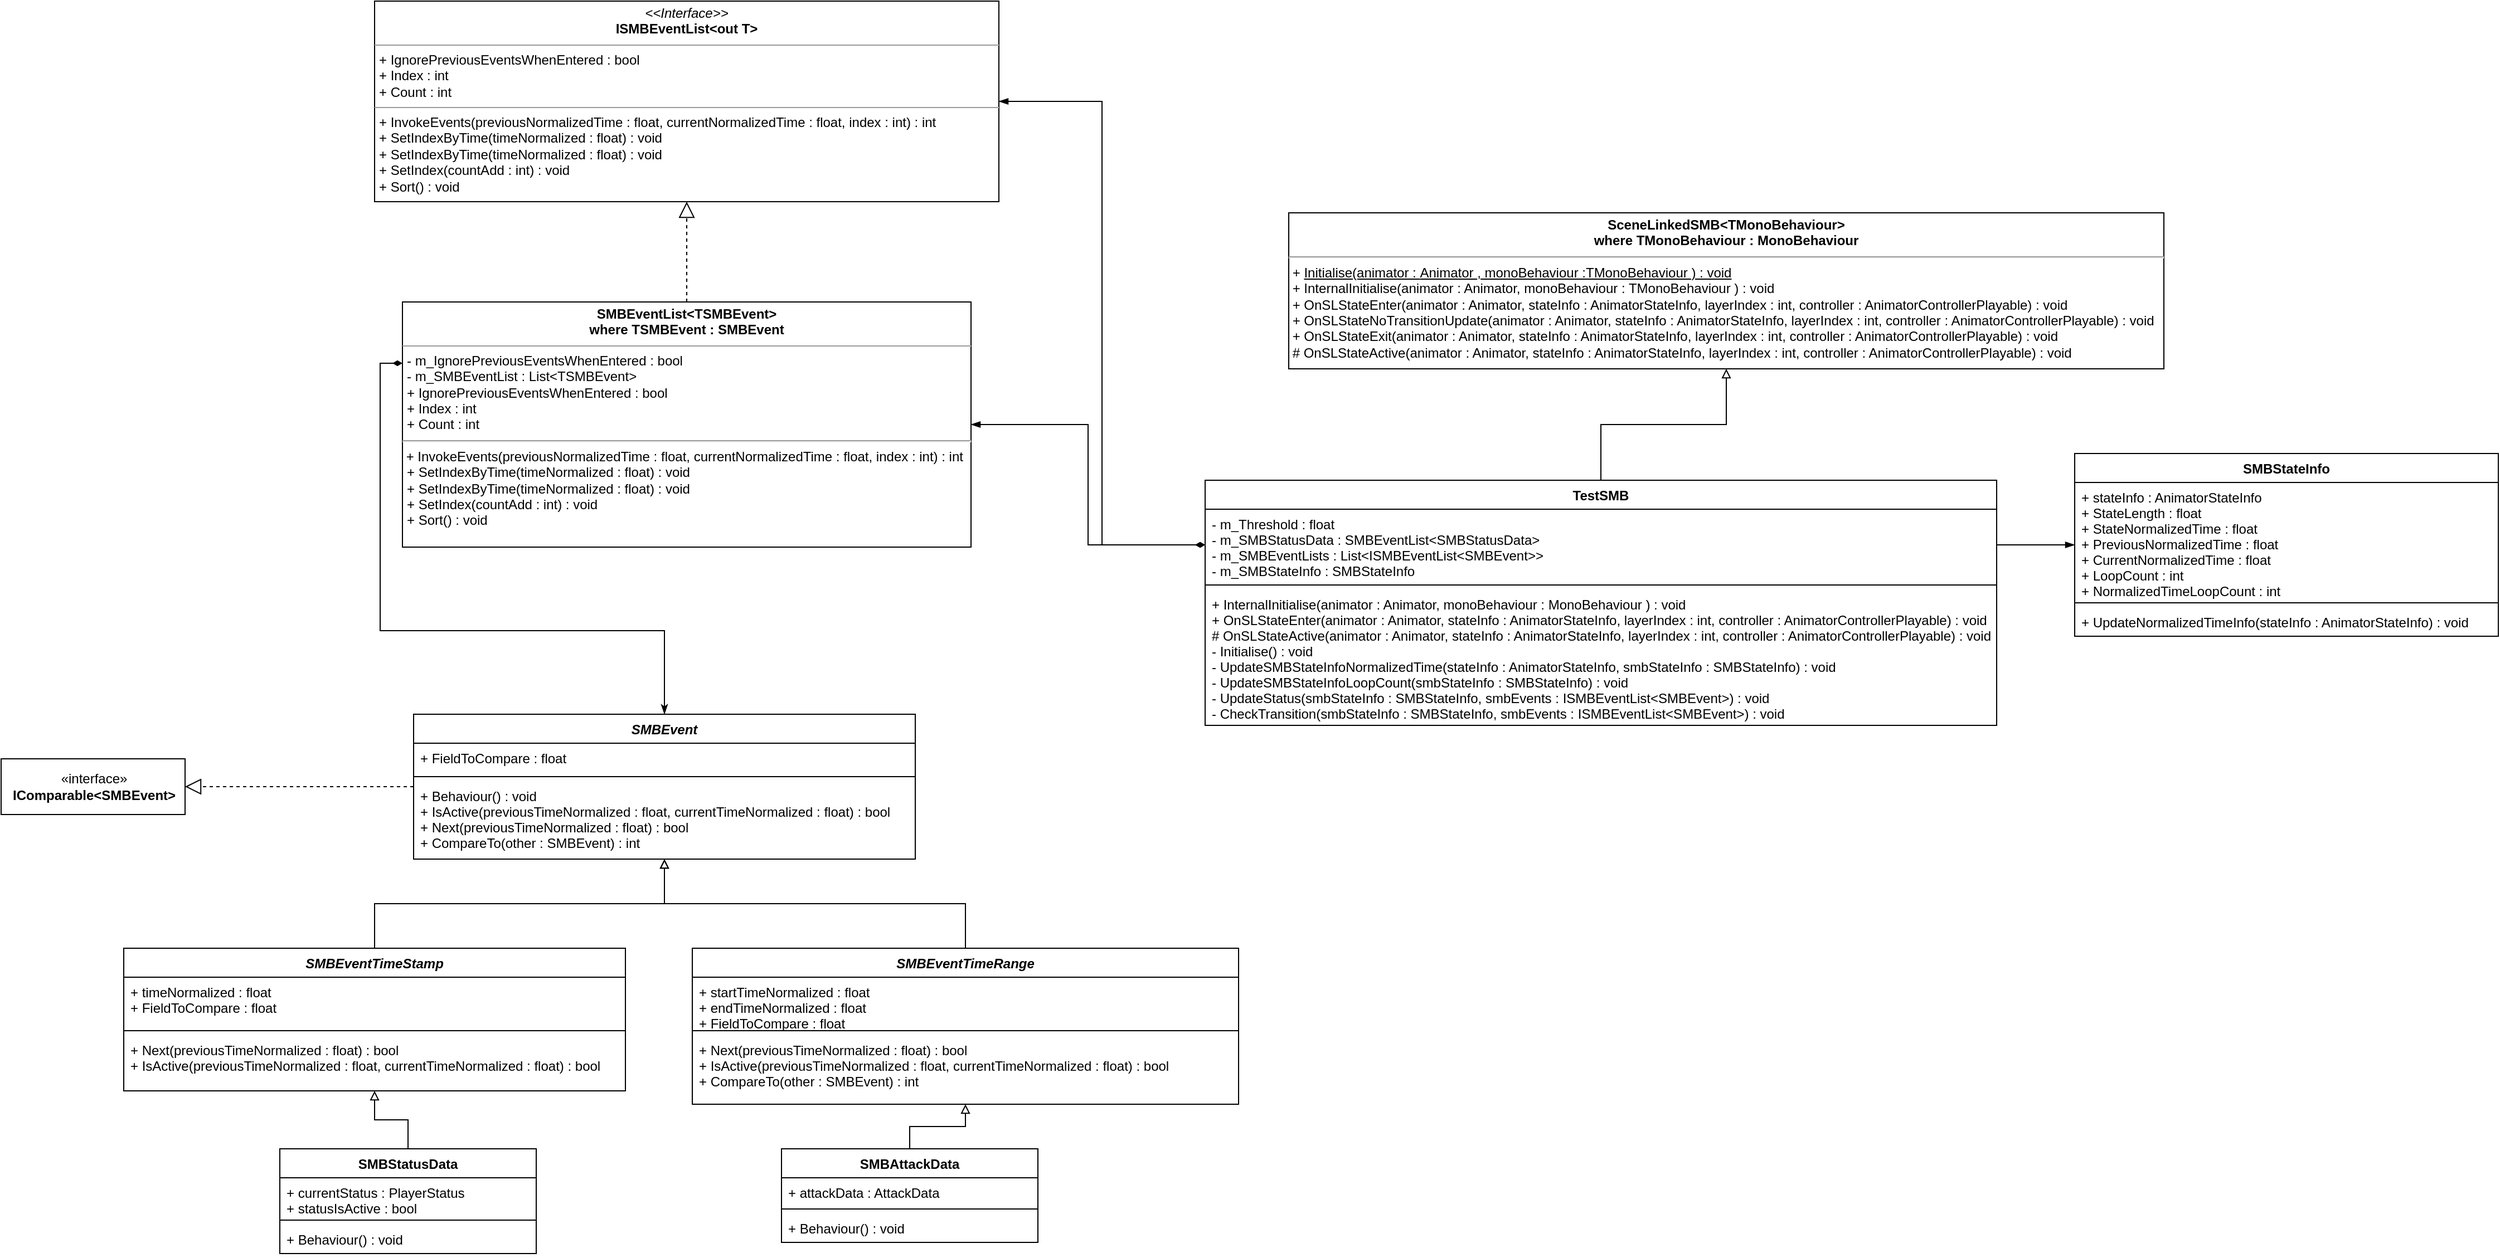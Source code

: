<mxfile version="15.5.4" type="github">
  <diagram id="UGXwwOR7XBjbqTQQeprM" name="Page-1">
    <mxGraphModel dx="2370" dy="2492" grid="1" gridSize="10" guides="1" tooltips="1" connect="1" arrows="1" fold="1" page="1" pageScale="1" pageWidth="827" pageHeight="1169" math="0" shadow="0">
      <root>
        <mxCell id="0" />
        <mxCell id="1" parent="0" />
        <mxCell id="7bM-O9ymrw9waFSdhQPe-2" value="&lt;p style=&quot;margin: 0px ; margin-top: 4px ; text-align: center&quot;&gt;&lt;i&gt;&amp;lt;&amp;lt;Interface&amp;gt;&amp;gt;&lt;/i&gt;&lt;br&gt;&lt;b&gt;ISMBEventList&amp;lt;out T&amp;gt;&lt;/b&gt;&lt;br&gt;&lt;/p&gt;&lt;hr size=&quot;1&quot;&gt;&lt;p style=&quot;margin: 0px ; margin-left: 4px&quot;&gt;+ IgnorePreviousEventsWhenEntered : bool&lt;br&gt;+ Index : int&lt;/p&gt;&lt;p style=&quot;margin: 0px ; margin-left: 4px&quot;&gt;+ Count : int&lt;/p&gt;&lt;hr size=&quot;1&quot;&gt;&lt;p style=&quot;margin: 0px ; margin-left: 4px&quot;&gt;+ InvokeEvents(previousNormalizedTime : float, currentNormalizedTime : float, index : int) : int&lt;br&gt;+ SetIndexByTime(timeNormalized : float&lt;span&gt;) : void&lt;/span&gt;&lt;/p&gt;&lt;p style=&quot;margin: 0px ; margin-left: 4px&quot;&gt;&lt;span&gt;+&amp;nbsp;&lt;/span&gt;&lt;span&gt;SetIndexByTime(timeNormalized : float) : void&lt;/span&gt;&lt;/p&gt;&lt;p style=&quot;margin: 0px ; margin-left: 4px&quot;&gt;&lt;span&gt;+ SetIndex(countAdd : int) : void&lt;/span&gt;&lt;/p&gt;&lt;p style=&quot;margin: 0px 0px 0px 4px&quot;&gt;+ Sort() : void&lt;/p&gt;" style="verticalAlign=top;align=left;overflow=fill;fontSize=12;fontFamily=Helvetica;html=1;fillColor=default;gradientColor=none;direction=west;" vertex="1" parent="1">
          <mxGeometry x="1015" y="-500" width="560" height="180" as="geometry" />
        </mxCell>
        <mxCell id="7bM-O9ymrw9waFSdhQPe-104" style="edgeStyle=orthogonalEdgeStyle;rounded=0;orthogonalLoop=1;jettySize=auto;html=1;exitX=0;exitY=0.25;exitDx=0;exitDy=0;startArrow=diamondThin;startFill=1;endArrow=classicThin;endFill=1;" edge="1" parent="1" source="7bM-O9ymrw9waFSdhQPe-7" target="7bM-O9ymrw9waFSdhQPe-11">
          <mxGeometry relative="1" as="geometry" />
        </mxCell>
        <mxCell id="7bM-O9ymrw9waFSdhQPe-7" value="&lt;p style=&quot;margin: 0px ; margin-top: 4px ; text-align: center&quot;&gt;&lt;b&gt;SMBEventList&amp;lt;&lt;/b&gt;&lt;b&gt;TSMBEvent&amp;gt;&lt;/b&gt;&lt;/p&gt;&lt;div style=&quot;text-align: center&quot;&gt;&lt;span&gt;&lt;b&gt;where TSMBEvent : SMBEvent&lt;/b&gt;&lt;/span&gt;&lt;/div&gt;&lt;hr size=&quot;1&quot;&gt;&lt;p style=&quot;margin: 0px ; margin-left: 4px&quot;&gt;&lt;/p&gt;&lt;p style=&quot;margin: 0px 0px 0px 4px&quot;&gt;- m_IgnorePreviousEventsWhenEntered : bool&lt;/p&gt;&lt;p style=&quot;margin: 0px 0px 0px 4px&quot;&gt;- m_SMBEventList : List&amp;lt;TSMBEvent&amp;gt;&lt;/p&gt;&lt;p style=&quot;margin: 0px 0px 0px 4px&quot;&gt;+ IgnorePreviousEventsWhenEntered : bool&lt;br&gt;+ Index : int&lt;/p&gt;&lt;p style=&quot;margin: 0px 0px 0px 4px&quot;&gt;+ Count : int&lt;/p&gt;&lt;hr&gt;&lt;span&gt;&amp;nbsp;+ InvokeEvents(previousNormalizedTime : float, currentNormalizedTime : float, index : int) : int&lt;/span&gt;&lt;p style=&quot;margin: 0px 0px 0px 4px&quot;&gt;+ SetIndexByTime(timeNormalized : float) : void&lt;/p&gt;&lt;p style=&quot;margin: 0px 0px 0px 4px&quot;&gt;+&amp;nbsp;SetIndexByTime(timeNormalized : float) : void&lt;/p&gt;&lt;p style=&quot;margin: 0px 0px 0px 4px&quot;&gt;+ SetIndex(countAdd : int) : void&lt;/p&gt;&lt;p style=&quot;margin: 0px 0px 0px 4px&quot;&gt;+ Sort() : void&lt;/p&gt;" style="verticalAlign=top;align=left;overflow=fill;fontSize=12;fontFamily=Helvetica;html=1;fillColor=default;gradientColor=none;" vertex="1" parent="1">
          <mxGeometry x="1040" y="-230" width="510" height="220" as="geometry" />
        </mxCell>
        <mxCell id="7bM-O9ymrw9waFSdhQPe-11" value="SMBEvent&#xa;" style="swimlane;fontStyle=3;align=center;verticalAlign=top;childLayout=stackLayout;horizontal=1;startSize=26;horizontalStack=0;resizeParent=1;resizeParentMax=0;resizeLast=0;collapsible=1;marginBottom=0;fillColor=default;gradientColor=none;" vertex="1" parent="1">
          <mxGeometry x="1050" y="140" width="450" height="130" as="geometry" />
        </mxCell>
        <mxCell id="7bM-O9ymrw9waFSdhQPe-12" value="+ FieldToCompare : float" style="text;strokeColor=none;fillColor=none;align=left;verticalAlign=top;spacingLeft=4;spacingRight=4;overflow=hidden;rotatable=0;points=[[0,0.5],[1,0.5]];portConstraint=eastwest;" vertex="1" parent="7bM-O9ymrw9waFSdhQPe-11">
          <mxGeometry y="26" width="450" height="26" as="geometry" />
        </mxCell>
        <mxCell id="7bM-O9ymrw9waFSdhQPe-13" value="" style="line;strokeWidth=1;fillColor=none;align=left;verticalAlign=middle;spacingTop=-1;spacingLeft=3;spacingRight=3;rotatable=0;labelPosition=right;points=[];portConstraint=eastwest;" vertex="1" parent="7bM-O9ymrw9waFSdhQPe-11">
          <mxGeometry y="52" width="450" height="8" as="geometry" />
        </mxCell>
        <object label="+ Behaviour() : void&#xa;+ IsActive(previousTimeNormalized : float, currentTimeNormalized : float) : bool&#xa;+ Next(previousTimeNormalized : float) : bool&#xa;+ CompareTo(other : SMBEvent) : int" id="7bM-O9ymrw9waFSdhQPe-14">
          <mxCell style="text;strokeColor=none;fillColor=none;align=left;verticalAlign=top;spacingLeft=4;spacingRight=4;overflow=hidden;rotatable=0;points=[[0,0.5],[1,0.5]];portConstraint=eastwest;" vertex="1" parent="7bM-O9ymrw9waFSdhQPe-11">
            <mxGeometry y="60" width="450" height="70" as="geometry" />
          </mxCell>
        </object>
        <mxCell id="7bM-O9ymrw9waFSdhQPe-15" value="«interface»&lt;br&gt;&lt;b&gt;IComparable&amp;lt;SMBEvent&amp;gt;&lt;/b&gt;" style="html=1;fillColor=default;gradientColor=none;" vertex="1" parent="1">
          <mxGeometry x="680" y="180" width="165" height="50" as="geometry" />
        </mxCell>
        <mxCell id="7bM-O9ymrw9waFSdhQPe-17" value="" style="endArrow=block;dashed=1;endFill=0;endSize=12;html=1;rounded=0;" edge="1" parent="1" source="7bM-O9ymrw9waFSdhQPe-11" target="7bM-O9ymrw9waFSdhQPe-15">
          <mxGeometry width="160" relative="1" as="geometry">
            <mxPoint x="570" y="490" as="sourcePoint" />
            <mxPoint x="730" y="490" as="targetPoint" />
          </mxGeometry>
        </mxCell>
        <mxCell id="7bM-O9ymrw9waFSdhQPe-31" style="edgeStyle=orthogonalEdgeStyle;rounded=0;orthogonalLoop=1;jettySize=auto;html=1;exitX=0.5;exitY=0;exitDx=0;exitDy=0;endArrow=block;endFill=0;" edge="1" parent="1" source="7bM-O9ymrw9waFSdhQPe-21" target="7bM-O9ymrw9waFSdhQPe-11">
          <mxGeometry relative="1" as="geometry" />
        </mxCell>
        <mxCell id="7bM-O9ymrw9waFSdhQPe-21" value="SMBEventTimeStamp" style="swimlane;fontStyle=3;align=center;verticalAlign=top;childLayout=stackLayout;horizontal=1;startSize=26;horizontalStack=0;resizeParent=1;resizeParentMax=0;resizeLast=0;collapsible=1;marginBottom=0;strokeWidth=1;fillColor=default;gradientColor=none;" vertex="1" parent="1">
          <mxGeometry x="790" y="350" width="450" height="128" as="geometry" />
        </mxCell>
        <mxCell id="7bM-O9ymrw9waFSdhQPe-22" value="+ timeNormalized : float&#xa;+ FieldToCompare : float" style="text;strokeColor=none;fillColor=none;align=left;verticalAlign=top;spacingLeft=4;spacingRight=4;overflow=hidden;rotatable=0;points=[[0,0.5],[1,0.5]];portConstraint=eastwest;strokeWidth=2;" vertex="1" parent="7bM-O9ymrw9waFSdhQPe-21">
          <mxGeometry y="26" width="450" height="44" as="geometry" />
        </mxCell>
        <mxCell id="7bM-O9ymrw9waFSdhQPe-23" value="" style="line;strokeWidth=1;fillColor=none;align=left;verticalAlign=middle;spacingTop=-1;spacingLeft=3;spacingRight=3;rotatable=0;labelPosition=right;points=[];portConstraint=eastwest;" vertex="1" parent="7bM-O9ymrw9waFSdhQPe-21">
          <mxGeometry y="70" width="450" height="8" as="geometry" />
        </mxCell>
        <mxCell id="7bM-O9ymrw9waFSdhQPe-24" value="+ Next(previousTimeNormalized : float) : bool&#xa;+ IsActive(previousTimeNormalized : float, currentTimeNormalized : float) : bool" style="text;strokeColor=none;fillColor=none;align=left;verticalAlign=top;spacingLeft=4;spacingRight=4;overflow=hidden;rotatable=0;points=[[0,0.5],[1,0.5]];portConstraint=eastwest;" vertex="1" parent="7bM-O9ymrw9waFSdhQPe-21">
          <mxGeometry y="78" width="450" height="50" as="geometry" />
        </mxCell>
        <mxCell id="7bM-O9ymrw9waFSdhQPe-32" style="edgeStyle=orthogonalEdgeStyle;rounded=0;orthogonalLoop=1;jettySize=auto;html=1;exitX=0.5;exitY=0;exitDx=0;exitDy=0;endArrow=block;endFill=0;" edge="1" parent="1" source="7bM-O9ymrw9waFSdhQPe-25" target="7bM-O9ymrw9waFSdhQPe-21">
          <mxGeometry relative="1" as="geometry" />
        </mxCell>
        <mxCell id="7bM-O9ymrw9waFSdhQPe-25" value="SMBStatusData" style="swimlane;fontStyle=1;align=center;verticalAlign=top;childLayout=stackLayout;horizontal=1;startSize=26;horizontalStack=0;resizeParent=1;resizeParentMax=0;resizeLast=0;collapsible=1;marginBottom=0;strokeWidth=1;fillColor=default;gradientColor=none;" vertex="1" parent="1">
          <mxGeometry x="930" y="530" width="230" height="94" as="geometry" />
        </mxCell>
        <mxCell id="7bM-O9ymrw9waFSdhQPe-26" value="+ currentStatus : PlayerStatus &#xa;+ statusIsActive : bool&#xa;" style="text;strokeColor=none;fillColor=none;align=left;verticalAlign=top;spacingLeft=4;spacingRight=4;overflow=hidden;rotatable=0;points=[[0,0.5],[1,0.5]];portConstraint=eastwest;" vertex="1" parent="7bM-O9ymrw9waFSdhQPe-25">
          <mxGeometry y="26" width="230" height="34" as="geometry" />
        </mxCell>
        <mxCell id="7bM-O9ymrw9waFSdhQPe-27" value="" style="line;strokeWidth=1;fillColor=none;align=left;verticalAlign=middle;spacingTop=-1;spacingLeft=3;spacingRight=3;rotatable=0;labelPosition=right;points=[];portConstraint=eastwest;" vertex="1" parent="7bM-O9ymrw9waFSdhQPe-25">
          <mxGeometry y="60" width="230" height="8" as="geometry" />
        </mxCell>
        <mxCell id="7bM-O9ymrw9waFSdhQPe-28" value="+ Behaviour() : void" style="text;strokeColor=none;fillColor=none;align=left;verticalAlign=top;spacingLeft=4;spacingRight=4;overflow=hidden;rotatable=0;points=[[0,0.5],[1,0.5]];portConstraint=eastwest;" vertex="1" parent="7bM-O9ymrw9waFSdhQPe-25">
          <mxGeometry y="68" width="230" height="26" as="geometry" />
        </mxCell>
        <mxCell id="7bM-O9ymrw9waFSdhQPe-69" style="edgeStyle=orthogonalEdgeStyle;rounded=0;orthogonalLoop=1;jettySize=auto;html=1;exitX=0.5;exitY=0;exitDx=0;exitDy=0;endArrow=block;endFill=0;" edge="1" parent="1" source="7bM-O9ymrw9waFSdhQPe-33" target="7bM-O9ymrw9waFSdhQPe-11">
          <mxGeometry relative="1" as="geometry" />
        </mxCell>
        <mxCell id="7bM-O9ymrw9waFSdhQPe-33" value="SMBEventTimeRange" style="swimlane;fontStyle=3;align=center;verticalAlign=top;childLayout=stackLayout;horizontal=1;startSize=26;horizontalStack=0;resizeParent=1;resizeParentMax=0;resizeLast=0;collapsible=1;marginBottom=0;strokeWidth=1;fillColor=default;gradientColor=none;" vertex="1" parent="1">
          <mxGeometry x="1300" y="350" width="490" height="140" as="geometry" />
        </mxCell>
        <mxCell id="7bM-O9ymrw9waFSdhQPe-34" value="+ startTimeNormalized : float&#xa;+ endTimeNormalized : float&#xa;+ FieldToCompare : float" style="text;strokeColor=none;fillColor=none;align=left;verticalAlign=top;spacingLeft=4;spacingRight=4;overflow=hidden;rotatable=0;points=[[0,0.5],[1,0.5]];portConstraint=eastwest;" vertex="1" parent="7bM-O9ymrw9waFSdhQPe-33">
          <mxGeometry y="26" width="490" height="44" as="geometry" />
        </mxCell>
        <mxCell id="7bM-O9ymrw9waFSdhQPe-35" value="" style="line;strokeWidth=1;fillColor=none;align=left;verticalAlign=middle;spacingTop=-1;spacingLeft=3;spacingRight=3;rotatable=0;labelPosition=right;points=[];portConstraint=eastwest;" vertex="1" parent="7bM-O9ymrw9waFSdhQPe-33">
          <mxGeometry y="70" width="490" height="8" as="geometry" />
        </mxCell>
        <mxCell id="7bM-O9ymrw9waFSdhQPe-36" value="+ Next(previousTimeNormalized : float) : bool&#xa;+ IsActive(previousTimeNormalized : float, currentTimeNormalized : float) : bool&#xa;+ CompareTo(other : SMBEvent) : int" style="text;strokeColor=none;fillColor=none;align=left;verticalAlign=top;spacingLeft=4;spacingRight=4;overflow=hidden;rotatable=0;points=[[0,0.5],[1,0.5]];portConstraint=eastwest;" vertex="1" parent="7bM-O9ymrw9waFSdhQPe-33">
          <mxGeometry y="78" width="490" height="62" as="geometry" />
        </mxCell>
        <mxCell id="7bM-O9ymrw9waFSdhQPe-42" style="edgeStyle=orthogonalEdgeStyle;rounded=0;orthogonalLoop=1;jettySize=auto;html=1;exitX=0.5;exitY=0;exitDx=0;exitDy=0;endArrow=block;endFill=0;" edge="1" parent="1" source="7bM-O9ymrw9waFSdhQPe-38" target="7bM-O9ymrw9waFSdhQPe-33">
          <mxGeometry relative="1" as="geometry" />
        </mxCell>
        <mxCell id="7bM-O9ymrw9waFSdhQPe-38" value="SMBAttackData" style="swimlane;fontStyle=1;align=center;verticalAlign=top;childLayout=stackLayout;horizontal=1;startSize=26;horizontalStack=0;resizeParent=1;resizeParentMax=0;resizeLast=0;collapsible=1;marginBottom=0;strokeWidth=1;fillColor=default;gradientColor=none;" vertex="1" parent="1">
          <mxGeometry x="1380" y="530" width="230" height="84" as="geometry" />
        </mxCell>
        <mxCell id="7bM-O9ymrw9waFSdhQPe-39" value="+ attackData : AttackData&#xa;" style="text;strokeColor=none;fillColor=none;align=left;verticalAlign=top;spacingLeft=4;spacingRight=4;overflow=hidden;rotatable=0;points=[[0,0.5],[1,0.5]];portConstraint=eastwest;" vertex="1" parent="7bM-O9ymrw9waFSdhQPe-38">
          <mxGeometry y="26" width="230" height="24" as="geometry" />
        </mxCell>
        <mxCell id="7bM-O9ymrw9waFSdhQPe-40" value="" style="line;strokeWidth=1;fillColor=none;align=left;verticalAlign=middle;spacingTop=-1;spacingLeft=3;spacingRight=3;rotatable=0;labelPosition=right;points=[];portConstraint=eastwest;" vertex="1" parent="7bM-O9ymrw9waFSdhQPe-38">
          <mxGeometry y="50" width="230" height="8" as="geometry" />
        </mxCell>
        <mxCell id="7bM-O9ymrw9waFSdhQPe-41" value="+ Behaviour() : void" style="text;strokeColor=none;fillColor=none;align=left;verticalAlign=top;spacingLeft=4;spacingRight=4;overflow=hidden;rotatable=0;points=[[0,0.5],[1,0.5]];portConstraint=eastwest;" vertex="1" parent="7bM-O9ymrw9waFSdhQPe-38">
          <mxGeometry y="58" width="230" height="26" as="geometry" />
        </mxCell>
        <mxCell id="7bM-O9ymrw9waFSdhQPe-84" style="edgeStyle=orthogonalEdgeStyle;rounded=0;orthogonalLoop=1;jettySize=auto;html=1;exitX=0.5;exitY=0;exitDx=0;exitDy=0;endArrow=block;endFill=0;" edge="1" parent="1" source="7bM-O9ymrw9waFSdhQPe-74" target="7bM-O9ymrw9waFSdhQPe-83">
          <mxGeometry relative="1" as="geometry" />
        </mxCell>
        <mxCell id="7bM-O9ymrw9waFSdhQPe-74" value="TestSMB" style="swimlane;fontStyle=1;align=center;verticalAlign=top;childLayout=stackLayout;horizontal=1;startSize=26;horizontalStack=0;resizeParent=1;resizeParentMax=0;resizeLast=0;collapsible=1;marginBottom=0;strokeWidth=1;fillColor=default;gradientColor=none;" vertex="1" parent="1">
          <mxGeometry x="1760" y="-70" width="710" height="220" as="geometry" />
        </mxCell>
        <mxCell id="7bM-O9ymrw9waFSdhQPe-75" value="- m_Threshold : float&#xa;- m_SMBStatusData : SMBEventList&lt;SMBStatusData&gt;&#xa;- m_SMBEventLists : List&lt;ISMBEventList&lt;SMBEvent&gt;&gt;&#xa;- m_SMBStateInfo : SMBStateInfo " style="text;strokeColor=none;fillColor=none;align=left;verticalAlign=top;spacingLeft=4;spacingRight=4;overflow=hidden;rotatable=0;points=[[0,0.5],[1,0.5]];portConstraint=eastwest;" vertex="1" parent="7bM-O9ymrw9waFSdhQPe-74">
          <mxGeometry y="26" width="710" height="64" as="geometry" />
        </mxCell>
        <mxCell id="7bM-O9ymrw9waFSdhQPe-76" value="" style="line;strokeWidth=1;fillColor=none;align=left;verticalAlign=middle;spacingTop=-1;spacingLeft=3;spacingRight=3;rotatable=0;labelPosition=right;points=[];portConstraint=eastwest;" vertex="1" parent="7bM-O9ymrw9waFSdhQPe-74">
          <mxGeometry y="90" width="710" height="8" as="geometry" />
        </mxCell>
        <mxCell id="7bM-O9ymrw9waFSdhQPe-77" value="+ InternalInitialise(animator : Animator, monoBehaviour : MonoBehaviour ) : void&#xa;+ OnSLStateEnter(animator : Animator, stateInfo : AnimatorStateInfo, layerIndex : int, controller : AnimatorControllerPlayable) : void&#xa;# OnSLStateActive(animator : Animator, stateInfo : AnimatorStateInfo, layerIndex : int, controller : AnimatorControllerPlayable) : void&#xa;- Initialise() : void&#xa;- UpdateSMBStateInfoNormalizedTime(stateInfo : AnimatorStateInfo, smbStateInfo : SMBStateInfo) : void&#xa;- UpdateSMBStateInfoLoopCount(smbStateInfo : SMBStateInfo) : void&#xa;- UpdateStatus(smbStateInfo : SMBStateInfo, smbEvents : ISMBEventList&lt;SMBEvent&gt;) : void&#xa;- CheckTransition(smbStateInfo : SMBStateInfo, smbEvents : ISMBEventList&lt;SMBEvent&gt;) : void&#xa;&#xa;" style="text;strokeColor=none;fillColor=none;align=left;verticalAlign=top;spacingLeft=4;spacingRight=4;overflow=hidden;rotatable=0;points=[[0,0.5],[1,0.5]];portConstraint=eastwest;" vertex="1" parent="7bM-O9ymrw9waFSdhQPe-74">
          <mxGeometry y="98" width="710" height="122" as="geometry" />
        </mxCell>
        <mxCell id="7bM-O9ymrw9waFSdhQPe-83" value="&lt;p style=&quot;margin: 0px ; margin-top: 4px ; text-align: center&quot;&gt;&lt;b&gt;SceneLinkedSMB&lt;/b&gt;&lt;b&gt;&amp;lt;&lt;/b&gt;&lt;span&gt;&lt;b&gt;TMonoBehaviour&amp;gt;&lt;/b&gt;&lt;/span&gt;&lt;/p&gt;&lt;div style=&quot;text-align: center&quot;&gt;&lt;span&gt;&lt;b&gt;where TMonoBehaviour :&amp;nbsp;&lt;/b&gt;&lt;/span&gt;&lt;b&gt;MonoBehaviour&lt;/b&gt;&lt;/div&gt;&lt;hr&gt;&amp;nbsp;+&amp;nbsp;&lt;u&gt;Initialise(animator :&amp;nbsp;&lt;/u&gt;&lt;u&gt;Animator&amp;nbsp;&lt;/u&gt;&lt;u&gt;, monoBehaviour :&lt;/u&gt;&lt;u&gt;TMonoBehaviour&amp;nbsp;) : void&lt;/u&gt;&lt;br&gt;&amp;nbsp;+ InternalInitialise(animator : Animator, monoBehaviour : TMonoBehaviour&amp;nbsp;)&amp;nbsp;: void&lt;br&gt;&amp;nbsp;+&amp;nbsp;OnSLStateEnter(animator : Animator, stateInfo : AnimatorStateInfo, layerIndex : int, controller : AnimatorControllerPlayable) : void&lt;br&gt;&amp;nbsp;+&amp;nbsp;OnSLStateNoTransitionUpdate(animator : Animator, stateInfo : AnimatorStateInfo, layerIndex : int, controller : AnimatorControllerPlayable) : void&lt;br&gt;&amp;nbsp;+&amp;nbsp;OnSLStateExit(animator : Animator, stateInfo : AnimatorStateInfo, layerIndex : int, controller : AnimatorControllerPlayable) : void&lt;br&gt;&amp;nbsp;# OnSLStateActive(animator : Animator, stateInfo : AnimatorStateInfo, layerIndex : int, controller : AnimatorControllerPlayable)&amp;nbsp;: void" style="verticalAlign=top;align=left;overflow=fill;fontSize=12;fontFamily=Helvetica;html=1;fillColor=default;gradientColor=none;" vertex="1" parent="1">
          <mxGeometry x="1835" y="-310" width="785" height="140" as="geometry" />
        </mxCell>
        <mxCell id="7bM-O9ymrw9waFSdhQPe-86" value="SMBStateInfo" style="swimlane;fontStyle=1;align=center;verticalAlign=top;childLayout=stackLayout;horizontal=1;startSize=26;horizontalStack=0;resizeParent=1;resizeParentMax=0;resizeLast=0;collapsible=1;marginBottom=0;strokeWidth=1;fillColor=default;gradientColor=none;" vertex="1" parent="1">
          <mxGeometry x="2540" y="-94" width="380" height="164" as="geometry" />
        </mxCell>
        <mxCell id="7bM-O9ymrw9waFSdhQPe-87" value="+ stateInfo : AnimatorStateInfo&#xa;+ StateLength : float&#xa;+ StateNormalizedTime : float&#xa;+ PreviousNormalizedTime : float&#xa;+ CurrentNormalizedTime : float&#xa;+ LoopCount : int&#xa;+ NormalizedTimeLoopCount : int" style="text;strokeColor=none;fillColor=none;align=left;verticalAlign=top;spacingLeft=4;spacingRight=4;overflow=hidden;rotatable=0;points=[[0,0.5],[1,0.5]];portConstraint=eastwest;" vertex="1" parent="7bM-O9ymrw9waFSdhQPe-86">
          <mxGeometry y="26" width="380" height="104" as="geometry" />
        </mxCell>
        <mxCell id="7bM-O9ymrw9waFSdhQPe-88" value="" style="line;strokeWidth=1;fillColor=none;align=left;verticalAlign=middle;spacingTop=-1;spacingLeft=3;spacingRight=3;rotatable=0;labelPosition=right;points=[];portConstraint=eastwest;" vertex="1" parent="7bM-O9ymrw9waFSdhQPe-86">
          <mxGeometry y="130" width="380" height="8" as="geometry" />
        </mxCell>
        <mxCell id="7bM-O9ymrw9waFSdhQPe-89" value="+ UpdateNormalizedTimeInfo(stateInfo : AnimatorStateInfo) : void" style="text;strokeColor=none;fillColor=none;align=left;verticalAlign=top;spacingLeft=4;spacingRight=4;overflow=hidden;rotatable=0;points=[[0,0.5],[1,0.5]];portConstraint=eastwest;" vertex="1" parent="7bM-O9ymrw9waFSdhQPe-86">
          <mxGeometry y="138" width="380" height="26" as="geometry" />
        </mxCell>
        <mxCell id="7bM-O9ymrw9waFSdhQPe-93" style="edgeStyle=orthogonalEdgeStyle;rounded=0;orthogonalLoop=1;jettySize=auto;html=1;exitX=1;exitY=0.5;exitDx=0;exitDy=0;endArrow=blockThin;endFill=1;startArrow=none;startFill=0;" edge="1" parent="1" source="7bM-O9ymrw9waFSdhQPe-75" target="7bM-O9ymrw9waFSdhQPe-86">
          <mxGeometry relative="1" as="geometry" />
        </mxCell>
        <mxCell id="7bM-O9ymrw9waFSdhQPe-103" value="" style="endArrow=block;dashed=1;endFill=0;endSize=12;html=1;rounded=0;" edge="1" parent="1" source="7bM-O9ymrw9waFSdhQPe-7" target="7bM-O9ymrw9waFSdhQPe-2">
          <mxGeometry width="160" relative="1" as="geometry">
            <mxPoint x="870.0" y="300" as="sourcePoint" />
            <mxPoint x="870.0" y="230" as="targetPoint" />
          </mxGeometry>
        </mxCell>
        <mxCell id="7bM-O9ymrw9waFSdhQPe-105" style="edgeStyle=elbowEdgeStyle;rounded=0;orthogonalLoop=1;jettySize=auto;html=1;startArrow=diamondThin;startFill=1;endArrow=blockThin;endFill=1;" edge="1" parent="1" source="7bM-O9ymrw9waFSdhQPe-75" target="7bM-O9ymrw9waFSdhQPe-2">
          <mxGeometry relative="1" as="geometry" />
        </mxCell>
        <mxCell id="7bM-O9ymrw9waFSdhQPe-106" style="edgeStyle=elbowEdgeStyle;rounded=0;orthogonalLoop=1;jettySize=auto;html=1;startArrow=diamondThin;startFill=1;endArrow=blockThin;endFill=1;exitX=0;exitY=0.5;exitDx=0;exitDy=0;" edge="1" parent="1" source="7bM-O9ymrw9waFSdhQPe-75" target="7bM-O9ymrw9waFSdhQPe-7">
          <mxGeometry relative="1" as="geometry" />
        </mxCell>
      </root>
    </mxGraphModel>
  </diagram>
</mxfile>
